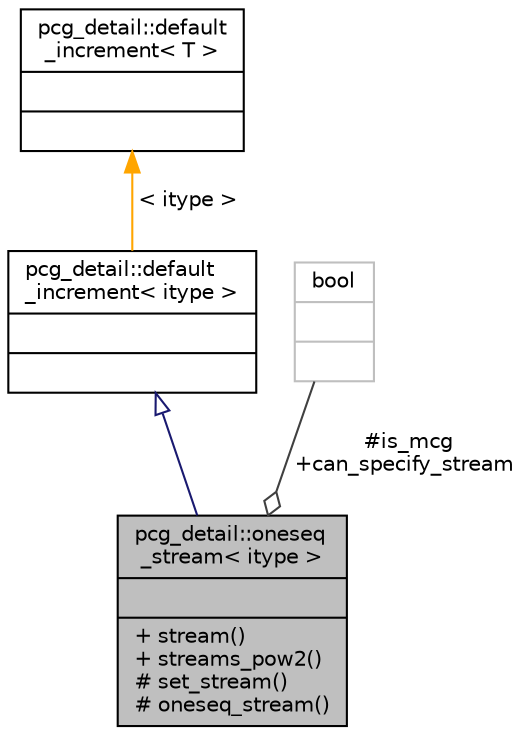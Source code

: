 digraph "pcg_detail::oneseq_stream&lt; itype &gt;"
{
 // INTERACTIVE_SVG=YES
  bgcolor="transparent";
  edge [fontname="Helvetica",fontsize="10",labelfontname="Helvetica",labelfontsize="10"];
  node [fontname="Helvetica",fontsize="10",shape=record];
  Node1 [label="{pcg_detail::oneseq\l_stream\< itype \>\n||+ stream()\l+ streams_pow2()\l# set_stream()\l# oneseq_stream()\l}",height=0.2,width=0.4,color="black", fillcolor="grey75", style="filled" fontcolor="black"];
  Node2 -> Node1 [dir="back",color="midnightblue",fontsize="10",style="solid",arrowtail="onormal",fontname="Helvetica"];
  Node2 [label="{pcg_detail::default\l_increment\< itype \>\n||}",height=0.2,width=0.4,color="black",URL="$d5/dd4/structpcg__detail_1_1default__increment.html"];
  Node3 -> Node2 [dir="back",color="orange",fontsize="10",style="solid",label=" \< itype \>" ,fontname="Helvetica"];
  Node3 [label="{pcg_detail::default\l_increment\< T \>\n||}",height=0.2,width=0.4,color="black",URL="$d5/dd4/structpcg__detail_1_1default__increment.html"];
  Node4 -> Node1 [color="grey25",fontsize="10",style="solid",label=" #is_mcg\n+can_specify_stream" ,arrowhead="odiamond",fontname="Helvetica"];
  Node4 [label="{bool\n||}",height=0.2,width=0.4,color="grey75"];
}
